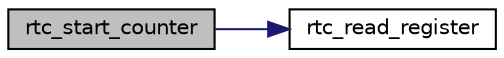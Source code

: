 digraph "rtc_start_counter"
{
 // LATEX_PDF_SIZE
  edge [fontname="Helvetica",fontsize="10",labelfontname="Helvetica",labelfontsize="10"];
  node [fontname="Helvetica",fontsize="10",shape=record];
  rankdir="LR";
  Node1 [label="rtc_start_counter",height=0.2,width=0.4,color="black", fillcolor="grey75", style="filled", fontcolor="black",tooltip="Start a periodic counter with a rate of 500ms."];
  Node1 -> Node2 [color="midnightblue",fontsize="10",style="solid",fontname="Helvetica"];
  Node2 [label="rtc_read_register",height=0.2,width=0.4,color="black", fillcolor="white", style="filled",URL="$group__driver.html#ga4ebd09baf3ebabb95fb10303cd4f7a62",tooltip="Read an rtc register."];
}
